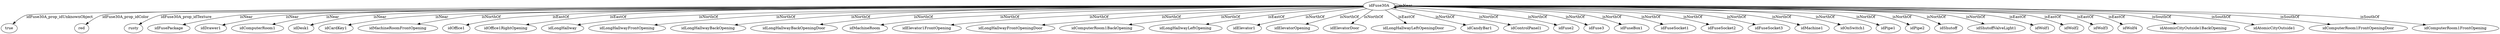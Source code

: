 digraph  {
idFuse30A [node_type=entity_node];
true [node_type=property_node];
red [node_type=property_node];
rusty [node_type=property_node];
idFusePackage [node_type=entity_node];
idDrawer1 [node_type=entity_node];
idComputerRoom1 [node_type=entity_node];
idDesk1 [node_type=entity_node];
idCardKey1 [node_type=entity_node];
idMachineRoomFrontOpening [node_type=entity_node];
idOffice1 [node_type=entity_node];
idOffice1RightOpening [node_type=entity_node];
idLongHallway [node_type=entity_node];
idLongHallwayFrontOpening [node_type=entity_node];
idLongHallwayBackOpening [node_type=entity_node];
idLongHallwayBackOpeningDoor [node_type=entity_node];
idMachineRoom [node_type=entity_node];
idElevator1FrontOpening [node_type=entity_node];
idLongHallwayFrontOpeningDoor [node_type=entity_node];
idComputerRoom1BackOpening [node_type=entity_node];
idLongHallwayLeftOpening [node_type=entity_node];
idElevator1 [node_type=entity_node];
idElevatorOpening [node_type=entity_node];
idElevatorDoor [node_type=entity_node];
idLongHallwayLeftOpeningDoor [node_type=entity_node];
idCandyBar1 [node_type=entity_node];
idControlPanel1 [node_type=entity_node];
idFuse2 [node_type=entity_node];
idFuse3 [node_type=entity_node];
idFuseBox1 [node_type=entity_node];
idFuseSocket1 [node_type=entity_node];
idFuseSocket2 [node_type=entity_node];
idFuseSocket3 [node_type=entity_node];
idMachine1 [node_type=entity_node];
idOnSwitch1 [node_type=entity_node];
idPipe1 [node_type=entity_node];
idPipe2 [node_type=entity_node];
idShutoff [node_type=entity_node];
idShutoffValveLight1 [node_type=entity_node];
idWolf1 [node_type=entity_node];
idWolf2 [node_type=entity_node];
idWolf3 [node_type=entity_node];
idWolf4 [node_type=entity_node];
idAtomicCityOutside1BackOpening [node_type=entity_node];
idAtomicCityOutside1 [node_type=entity_node];
idComputerRoom1FrontOpeningDoor [node_type=entity_node];
idComputerRoom1FrontOpening [node_type=entity_node];
idFuse30A -> true  [edge_type=property, label=idFuse30A_prop_idUnknownObject];
idFuse30A -> red  [edge_type=property, label=idFuse30A_prop_idColor];
idFuse30A -> rusty  [edge_type=property, label=idFuse30A_prop_idTexture];
idFuse30A -> idFusePackage  [edge_type=relationship, label=isNear];
idFuse30A -> idDrawer1  [edge_type=relationship, label=isNear];
idFuse30A -> idComputerRoom1  [edge_type=relationship, label=isNear];
idFuse30A -> idDesk1  [edge_type=relationship, label=isNear];
idFuse30A -> idCardKey1  [edge_type=relationship, label=isNear];
idFuse30A -> idFuse30A  [edge_type=relationship, label=isNear];
idFuse30A -> idMachineRoomFrontOpening  [edge_type=relationship, label=isNorthOf];
idFuse30A -> idOffice1  [edge_type=relationship, label=isEastOf];
idFuse30A -> idOffice1RightOpening  [edge_type=relationship, label=isEastOf];
idFuse30A -> idLongHallway  [edge_type=relationship, label=isNorthOf];
idFuse30A -> idLongHallwayFrontOpening  [edge_type=relationship, label=isNorthOf];
idFuse30A -> idLongHallwayBackOpening  [edge_type=relationship, label=isNorthOf];
idFuse30A -> idLongHallwayBackOpeningDoor  [edge_type=relationship, label=isNorthOf];
idFuse30A -> idMachineRoom  [edge_type=relationship, label=isNorthOf];
idFuse30A -> idElevator1FrontOpening  [edge_type=relationship, label=isNorthOf];
idFuse30A -> idLongHallwayFrontOpeningDoor  [edge_type=relationship, label=isNorthOf];
idFuse30A -> idComputerRoom1BackOpening  [edge_type=relationship, label=isNorthOf];
idFuse30A -> idLongHallwayLeftOpening  [edge_type=relationship, label=isEastOf];
idFuse30A -> idElevator1  [edge_type=relationship, label=isNorthOf];
idFuse30A -> idElevatorOpening  [edge_type=relationship, label=isNorthOf];
idFuse30A -> idElevatorDoor  [edge_type=relationship, label=isNorthOf];
idFuse30A -> idLongHallwayLeftOpeningDoor  [edge_type=relationship, label=isEastOf];
idFuse30A -> idCandyBar1  [edge_type=relationship, label=isNorthOf];
idFuse30A -> idControlPanel1  [edge_type=relationship, label=isNorthOf];
idFuse30A -> idFuse2  [edge_type=relationship, label=isNorthOf];
idFuse30A -> idFuse3  [edge_type=relationship, label=isNorthOf];
idFuse30A -> idFuseBox1  [edge_type=relationship, label=isNorthOf];
idFuse30A -> idFuseSocket1  [edge_type=relationship, label=isNorthOf];
idFuse30A -> idFuseSocket2  [edge_type=relationship, label=isNorthOf];
idFuse30A -> idFuseSocket3  [edge_type=relationship, label=isNorthOf];
idFuse30A -> idMachine1  [edge_type=relationship, label=isNorthOf];
idFuse30A -> idOnSwitch1  [edge_type=relationship, label=isNorthOf];
idFuse30A -> idPipe1  [edge_type=relationship, label=isNorthOf];
idFuse30A -> idPipe2  [edge_type=relationship, label=isNorthOf];
idFuse30A -> idShutoff  [edge_type=relationship, label=isNorthOf];
idFuse30A -> idShutoffValveLight1  [edge_type=relationship, label=isNorthOf];
idFuse30A -> idWolf1  [edge_type=relationship, label=isEastOf];
idFuse30A -> idWolf2  [edge_type=relationship, label=isEastOf];
idFuse30A -> idWolf3  [edge_type=relationship, label=isEastOf];
idFuse30A -> idWolf4  [edge_type=relationship, label=isEastOf];
idFuse30A -> idAtomicCityOutside1BackOpening  [edge_type=relationship, label=isSouthOf];
idFuse30A -> idAtomicCityOutside1  [edge_type=relationship, label=isSouthOf];
idFuse30A -> idComputerRoom1FrontOpeningDoor  [edge_type=relationship, label=isSouthOf];
idFuse30A -> idComputerRoom1FrontOpening  [edge_type=relationship, label=isSouthOf];
}
